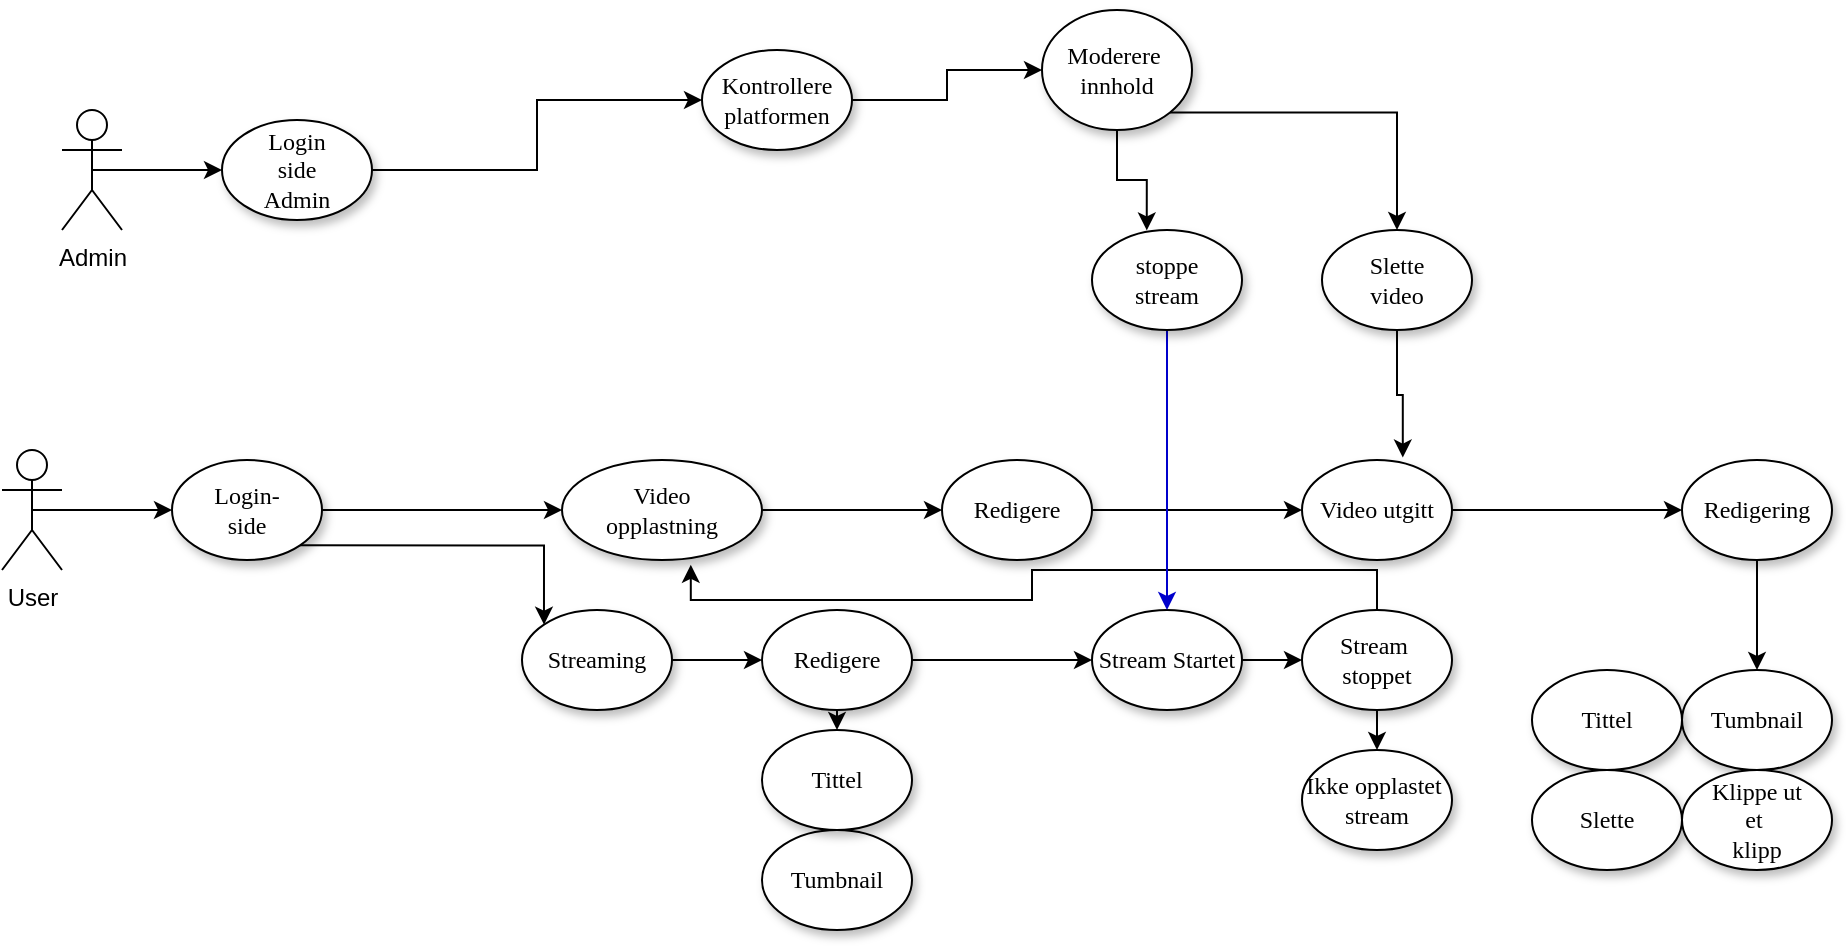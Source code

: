 <mxfile version="12.6.5" type="device"><diagram name="Page-1" id="42789a77-a242-8287-6e28-9cd8cfd52e62"><mxGraphModel dx="1264" dy="592" grid="1" gridSize="10" guides="1" tooltips="1" connect="1" arrows="1" fold="1" page="1" pageScale="1" pageWidth="1100" pageHeight="850" background="#ffffff" math="0" shadow="0"><root><mxCell id="0"/><mxCell id="1" parent="0"/><mxCell id="oRaQoc6olsXT8Yj_0Yd7-37" style="edgeStyle=orthogonalEdgeStyle;rounded=0;orthogonalLoop=1;jettySize=auto;html=1;exitX=1;exitY=0.5;exitDx=0;exitDy=0;entryX=0;entryY=0.5;entryDx=0;entryDy=0;" parent="1" source="1ea317790d2ca983-4" target="oRaQoc6olsXT8Yj_0Yd7-31" edge="1"><mxGeometry relative="1" as="geometry"/></mxCell><mxCell id="1ea317790d2ca983-4" value="&lt;span&gt;Video utgitt&lt;/span&gt;" style="ellipse;whiteSpace=wrap;html=1;rounded=0;shadow=1;comic=0;labelBackgroundColor=none;strokeWidth=1;fontFamily=Verdana;fontSize=12;align=center;" parent="1" vertex="1"><mxGeometry x="660" y="355" width="75" height="50" as="geometry"/></mxCell><mxCell id="oRaQoc6olsXT8Yj_0Yd7-18" style="edgeStyle=orthogonalEdgeStyle;rounded=0;orthogonalLoop=1;jettySize=auto;html=1;exitX=1;exitY=0.5;exitDx=0;exitDy=0;entryX=0;entryY=0.5;entryDx=0;entryDy=0;" parent="1" source="1ea317790d2ca983-5" target="oRaQoc6olsXT8Yj_0Yd7-17" edge="1"><mxGeometry relative="1" as="geometry"/></mxCell><mxCell id="1ea317790d2ca983-5" value="&lt;span&gt;Stream Startet&lt;/span&gt;" style="ellipse;whiteSpace=wrap;html=1;rounded=0;shadow=1;comic=0;labelBackgroundColor=none;strokeWidth=1;fontFamily=Verdana;fontSize=12;align=center;" parent="1" vertex="1"><mxGeometry x="555" y="430" width="75" height="50" as="geometry"/></mxCell><mxCell id="oRaQoc6olsXT8Yj_0Yd7-27" style="edgeStyle=orthogonalEdgeStyle;rounded=0;orthogonalLoop=1;jettySize=auto;html=1;exitX=1;exitY=0.5;exitDx=0;exitDy=0;entryX=0;entryY=0.5;entryDx=0;entryDy=0;" parent="1" source="1ea317790d2ca983-7" target="oRaQoc6olsXT8Yj_0Yd7-20" edge="1"><mxGeometry relative="1" as="geometry"/></mxCell><mxCell id="1ea317790d2ca983-7" value="&lt;span&gt;Video&lt;br&gt;opplastning&lt;br&gt;&lt;/span&gt;" style="ellipse;whiteSpace=wrap;html=1;rounded=0;shadow=1;comic=0;labelBackgroundColor=none;strokeWidth=1;fontFamily=Verdana;fontSize=12;align=center;" parent="1" vertex="1"><mxGeometry x="290" y="355" width="100" height="50" as="geometry"/></mxCell><mxCell id="3DglvJqAZMQ5j4hNas46-4" style="edgeStyle=orthogonalEdgeStyle;rounded=0;orthogonalLoop=1;jettySize=auto;html=1;exitX=1;exitY=0.5;exitDx=0;exitDy=0;entryX=0;entryY=0.5;entryDx=0;entryDy=0;" parent="1" source="1ea317790d2ca983-9" target="3DglvJqAZMQ5j4hNas46-3" edge="1"><mxGeometry relative="1" as="geometry"/></mxCell><mxCell id="1ea317790d2ca983-9" value="Login&lt;br&gt;side&lt;br&gt;Admin" style="ellipse;whiteSpace=wrap;html=1;rounded=0;shadow=1;comic=0;labelBackgroundColor=none;strokeWidth=1;fontFamily=Verdana;fontSize=12;align=center;" parent="1" vertex="1"><mxGeometry x="120" y="185" width="75" height="50" as="geometry"/></mxCell><mxCell id="oRaQoc6olsXT8Yj_0Yd7-9" style="edgeStyle=orthogonalEdgeStyle;rounded=0;orthogonalLoop=1;jettySize=auto;html=1;exitX=1;exitY=0.5;exitDx=0;exitDy=0;entryX=0;entryY=0.5;entryDx=0;entryDy=0;" parent="1" source="1ea317790d2ca983-10" target="1ea317790d2ca983-7" edge="1"><mxGeometry relative="1" as="geometry"/></mxCell><mxCell id="oRaQoc6olsXT8Yj_0Yd7-10" style="edgeStyle=orthogonalEdgeStyle;rounded=0;orthogonalLoop=1;jettySize=auto;html=1;exitX=1;exitY=1;exitDx=0;exitDy=0;entryX=0;entryY=0;entryDx=0;entryDy=0;" parent="1" source="1ea317790d2ca983-10" target="1ea317790d2ca983-11" edge="1"><mxGeometry relative="1" as="geometry"/></mxCell><mxCell id="1ea317790d2ca983-10" value="Login-&lt;br&gt;side" style="ellipse;whiteSpace=wrap;html=1;rounded=0;shadow=1;comic=0;labelBackgroundColor=none;strokeWidth=1;fontFamily=Verdana;fontSize=12;align=center;" parent="1" vertex="1"><mxGeometry x="95" y="355" width="75" height="50" as="geometry"/></mxCell><mxCell id="oRaQoc6olsXT8Yj_0Yd7-15" style="edgeStyle=orthogonalEdgeStyle;rounded=0;orthogonalLoop=1;jettySize=auto;html=1;exitX=1;exitY=0.5;exitDx=0;exitDy=0;entryX=0;entryY=0.5;entryDx=0;entryDy=0;" parent="1" source="1ea317790d2ca983-11" target="oRaQoc6olsXT8Yj_0Yd7-12" edge="1"><mxGeometry relative="1" as="geometry"/></mxCell><mxCell id="1ea317790d2ca983-11" value="Streaming" style="ellipse;whiteSpace=wrap;html=1;rounded=0;shadow=1;comic=0;labelBackgroundColor=none;strokeWidth=1;fontFamily=Verdana;fontSize=12;align=center;" parent="1" vertex="1"><mxGeometry x="270" y="430" width="75" height="50" as="geometry"/></mxCell><mxCell id="oRaQoc6olsXT8Yj_0Yd7-8" style="edgeStyle=orthogonalEdgeStyle;rounded=0;orthogonalLoop=1;jettySize=auto;html=1;exitX=0.5;exitY=0.5;exitDx=0;exitDy=0;exitPerimeter=0;entryX=0;entryY=0.5;entryDx=0;entryDy=0;" parent="1" source="oRaQoc6olsXT8Yj_0Yd7-1" target="1ea317790d2ca983-10" edge="1"><mxGeometry relative="1" as="geometry"/></mxCell><mxCell id="oRaQoc6olsXT8Yj_0Yd7-1" value="User" style="shape=umlActor;verticalLabelPosition=bottom;labelBackgroundColor=#ffffff;verticalAlign=top;html=1;outlineConnect=0;" parent="1" vertex="1"><mxGeometry x="10" y="350" width="30" height="60" as="geometry"/></mxCell><mxCell id="oRaQoc6olsXT8Yj_0Yd7-7" style="edgeStyle=orthogonalEdgeStyle;rounded=0;orthogonalLoop=1;jettySize=auto;html=1;exitX=0.5;exitY=0.5;exitDx=0;exitDy=0;exitPerimeter=0;entryX=0;entryY=0.5;entryDx=0;entryDy=0;" parent="1" source="oRaQoc6olsXT8Yj_0Yd7-5" target="1ea317790d2ca983-9" edge="1"><mxGeometry relative="1" as="geometry"/></mxCell><mxCell id="oRaQoc6olsXT8Yj_0Yd7-5" value="Admin" style="shape=umlActor;verticalLabelPosition=bottom;labelBackgroundColor=#ffffff;verticalAlign=top;html=1;outlineConnect=0;" parent="1" vertex="1"><mxGeometry x="40" y="180" width="30" height="60" as="geometry"/></mxCell><mxCell id="oRaQoc6olsXT8Yj_0Yd7-16" style="edgeStyle=orthogonalEdgeStyle;rounded=0;orthogonalLoop=1;jettySize=auto;html=1;exitX=1;exitY=0.5;exitDx=0;exitDy=0;entryX=0;entryY=0.5;entryDx=0;entryDy=0;" parent="1" source="oRaQoc6olsXT8Yj_0Yd7-12" target="1ea317790d2ca983-5" edge="1"><mxGeometry relative="1" as="geometry"/></mxCell><mxCell id="oRaQoc6olsXT8Yj_0Yd7-25" style="edgeStyle=orthogonalEdgeStyle;rounded=0;orthogonalLoop=1;jettySize=auto;html=1;exitX=0;exitY=1;exitDx=0;exitDy=0;entryX=0.5;entryY=0;entryDx=0;entryDy=0;" parent="1" source="oRaQoc6olsXT8Yj_0Yd7-12" target="oRaQoc6olsXT8Yj_0Yd7-14" edge="1"><mxGeometry relative="1" as="geometry"/></mxCell><mxCell id="oRaQoc6olsXT8Yj_0Yd7-12" value="Redigere" style="ellipse;whiteSpace=wrap;html=1;rounded=0;shadow=1;comic=0;labelBackgroundColor=none;strokeWidth=1;fontFamily=Verdana;fontSize=12;align=center;" parent="1" vertex="1"><mxGeometry x="390" y="430" width="75" height="50" as="geometry"/></mxCell><mxCell id="oRaQoc6olsXT8Yj_0Yd7-13" value="Tumbnail" style="ellipse;whiteSpace=wrap;html=1;rounded=0;shadow=1;comic=0;labelBackgroundColor=none;strokeWidth=1;fontFamily=Verdana;fontSize=12;align=center;" parent="1" vertex="1"><mxGeometry x="390" y="540" width="75" height="50" as="geometry"/></mxCell><mxCell id="oRaQoc6olsXT8Yj_0Yd7-14" value="Tittel" style="ellipse;whiteSpace=wrap;html=1;rounded=0;shadow=1;comic=0;labelBackgroundColor=none;strokeWidth=1;fontFamily=Verdana;fontSize=12;align=center;" parent="1" vertex="1"><mxGeometry x="390" y="490" width="75" height="50" as="geometry"/></mxCell><mxCell id="oRaQoc6olsXT8Yj_0Yd7-43" style="edgeStyle=orthogonalEdgeStyle;rounded=0;orthogonalLoop=1;jettySize=auto;html=1;exitX=0.5;exitY=1;exitDx=0;exitDy=0;entryX=0.5;entryY=0;entryDx=0;entryDy=0;" parent="1" source="oRaQoc6olsXT8Yj_0Yd7-17" target="oRaQoc6olsXT8Yj_0Yd7-42" edge="1"><mxGeometry relative="1" as="geometry"/></mxCell><mxCell id="3DglvJqAZMQ5j4hNas46-1" style="edgeStyle=orthogonalEdgeStyle;rounded=0;orthogonalLoop=1;jettySize=auto;html=1;exitX=0.5;exitY=0;exitDx=0;exitDy=0;entryX=0.644;entryY=1.048;entryDx=0;entryDy=0;entryPerimeter=0;" parent="1" source="oRaQoc6olsXT8Yj_0Yd7-17" target="1ea317790d2ca983-7" edge="1"><mxGeometry relative="1" as="geometry"/></mxCell><mxCell id="oRaQoc6olsXT8Yj_0Yd7-17" value="&lt;span&gt;Stream&amp;nbsp;&lt;br&gt;stoppet&lt;br&gt;&lt;/span&gt;" style="ellipse;whiteSpace=wrap;html=1;rounded=0;shadow=1;comic=0;labelBackgroundColor=none;strokeWidth=1;fontFamily=Verdana;fontSize=12;align=center;" parent="1" vertex="1"><mxGeometry x="660" y="430" width="75" height="50" as="geometry"/></mxCell><mxCell id="oRaQoc6olsXT8Yj_0Yd7-29" style="edgeStyle=orthogonalEdgeStyle;rounded=0;orthogonalLoop=1;jettySize=auto;html=1;exitX=1;exitY=0.5;exitDx=0;exitDy=0;entryX=0;entryY=0.5;entryDx=0;entryDy=0;" parent="1" source="oRaQoc6olsXT8Yj_0Yd7-20" target="1ea317790d2ca983-4" edge="1"><mxGeometry relative="1" as="geometry"/></mxCell><mxCell id="oRaQoc6olsXT8Yj_0Yd7-20" value="Redigere" style="ellipse;whiteSpace=wrap;html=1;rounded=0;shadow=1;comic=0;labelBackgroundColor=none;strokeWidth=1;fontFamily=Verdana;fontSize=12;align=center;" parent="1" vertex="1"><mxGeometry x="480" y="355" width="75" height="50" as="geometry"/></mxCell><mxCell id="oRaQoc6olsXT8Yj_0Yd7-33" value="" style="edgeStyle=orthogonalEdgeStyle;rounded=0;orthogonalLoop=1;jettySize=auto;html=1;" parent="1" source="oRaQoc6olsXT8Yj_0Yd7-31" target="oRaQoc6olsXT8Yj_0Yd7-32" edge="1"><mxGeometry relative="1" as="geometry"/></mxCell><mxCell id="oRaQoc6olsXT8Yj_0Yd7-31" value="Redigering" style="ellipse;whiteSpace=wrap;html=1;rounded=0;shadow=1;comic=0;labelBackgroundColor=none;strokeWidth=1;fontFamily=Verdana;fontSize=12;align=center;" parent="1" vertex="1"><mxGeometry x="850" y="355" width="75" height="50" as="geometry"/></mxCell><mxCell id="oRaQoc6olsXT8Yj_0Yd7-32" value="Tumbnail" style="ellipse;whiteSpace=wrap;html=1;rounded=0;shadow=1;comic=0;labelBackgroundColor=none;strokeWidth=1;fontFamily=Verdana;fontSize=12;align=center;" parent="1" vertex="1"><mxGeometry x="850" y="460" width="75" height="50" as="geometry"/></mxCell><mxCell id="oRaQoc6olsXT8Yj_0Yd7-34" value="Tittel" style="ellipse;whiteSpace=wrap;html=1;rounded=0;shadow=1;comic=0;labelBackgroundColor=none;strokeWidth=1;fontFamily=Verdana;fontSize=12;align=center;" parent="1" vertex="1"><mxGeometry x="775" y="460" width="75" height="50" as="geometry"/></mxCell><mxCell id="oRaQoc6olsXT8Yj_0Yd7-35" value="Slette" style="ellipse;whiteSpace=wrap;html=1;rounded=0;shadow=1;comic=0;labelBackgroundColor=none;strokeWidth=1;fontFamily=Verdana;fontSize=12;align=center;" parent="1" vertex="1"><mxGeometry x="775" y="510" width="75" height="50" as="geometry"/></mxCell><mxCell id="oRaQoc6olsXT8Yj_0Yd7-36" value="Klippe ut&lt;br&gt;et&amp;nbsp;&lt;br&gt;klipp" style="ellipse;whiteSpace=wrap;html=1;rounded=0;shadow=1;comic=0;labelBackgroundColor=none;strokeWidth=1;fontFamily=Verdana;fontSize=12;align=center;" parent="1" vertex="1"><mxGeometry x="850" y="510" width="75" height="50" as="geometry"/></mxCell><mxCell id="oRaQoc6olsXT8Yj_0Yd7-42" value="&lt;span&gt;Ikke opplastet&amp;nbsp;&lt;br&gt;stream&lt;br&gt;&lt;/span&gt;" style="ellipse;whiteSpace=wrap;html=1;rounded=0;shadow=1;comic=0;labelBackgroundColor=none;strokeWidth=1;fontFamily=Verdana;fontSize=12;align=center;" parent="1" vertex="1"><mxGeometry x="660" y="500" width="75" height="50" as="geometry"/></mxCell><mxCell id="oRaQoc6olsXT8Yj_0Yd7-47" style="edgeStyle=orthogonalEdgeStyle;rounded=0;orthogonalLoop=1;jettySize=auto;html=1;exitX=0.5;exitY=1;exitDx=0;exitDy=0;entryX=0.672;entryY=-0.024;entryDx=0;entryDy=0;entryPerimeter=0;" parent="1" source="oRaQoc6olsXT8Yj_0Yd7-46" target="1ea317790d2ca983-4" edge="1"><mxGeometry relative="1" as="geometry"/></mxCell><mxCell id="oRaQoc6olsXT8Yj_0Yd7-46" value="Slette&lt;br&gt;video" style="ellipse;whiteSpace=wrap;html=1;rounded=0;shadow=1;comic=0;labelBackgroundColor=none;strokeWidth=1;fontFamily=Verdana;fontSize=12;align=center;" parent="1" vertex="1"><mxGeometry x="670" y="240" width="75" height="50" as="geometry"/></mxCell><mxCell id="oRaQoc6olsXT8Yj_0Yd7-51" style="edgeStyle=orthogonalEdgeStyle;rounded=0;orthogonalLoop=1;jettySize=auto;html=1;exitX=0.5;exitY=1;exitDx=0;exitDy=0;entryX=0.5;entryY=0;entryDx=0;entryDy=0;strokeColor=#0000CC;" parent="1" source="oRaQoc6olsXT8Yj_0Yd7-48" target="1ea317790d2ca983-5" edge="1"><mxGeometry relative="1" as="geometry"/></mxCell><mxCell id="oRaQoc6olsXT8Yj_0Yd7-48" value="stoppe&lt;br&gt;stream" style="ellipse;whiteSpace=wrap;html=1;rounded=0;shadow=1;comic=0;labelBackgroundColor=none;strokeWidth=1;fontFamily=Verdana;fontSize=12;align=center;" parent="1" vertex="1"><mxGeometry x="555" y="240" width="75" height="50" as="geometry"/></mxCell><mxCell id="MUHPT8E-Q7Zuaungcxv4-4" style="edgeStyle=orthogonalEdgeStyle;rounded=0;orthogonalLoop=1;jettySize=auto;html=1;exitX=1;exitY=0.5;exitDx=0;exitDy=0;" edge="1" parent="1" source="3DglvJqAZMQ5j4hNas46-3" target="MUHPT8E-Q7Zuaungcxv4-1"><mxGeometry relative="1" as="geometry"/></mxCell><mxCell id="3DglvJqAZMQ5j4hNas46-3" value="Kontrollere&lt;br&gt;platformen" style="ellipse;whiteSpace=wrap;html=1;rounded=0;shadow=1;comic=0;labelBackgroundColor=none;strokeWidth=1;fontFamily=Verdana;fontSize=12;align=center;" parent="1" vertex="1"><mxGeometry x="360" y="150" width="75" height="50" as="geometry"/></mxCell><mxCell id="MUHPT8E-Q7Zuaungcxv4-2" style="edgeStyle=orthogonalEdgeStyle;rounded=0;orthogonalLoop=1;jettySize=auto;html=1;exitX=0.5;exitY=1;exitDx=0;exitDy=0;entryX=0.365;entryY=0.004;entryDx=0;entryDy=0;entryPerimeter=0;" edge="1" parent="1" source="MUHPT8E-Q7Zuaungcxv4-1" target="oRaQoc6olsXT8Yj_0Yd7-48"><mxGeometry relative="1" as="geometry"/></mxCell><mxCell id="MUHPT8E-Q7Zuaungcxv4-3" style="edgeStyle=orthogonalEdgeStyle;rounded=0;orthogonalLoop=1;jettySize=auto;html=1;exitX=1;exitY=1;exitDx=0;exitDy=0;entryX=0.5;entryY=0;entryDx=0;entryDy=0;" edge="1" parent="1" source="MUHPT8E-Q7Zuaungcxv4-1" target="oRaQoc6olsXT8Yj_0Yd7-46"><mxGeometry relative="1" as="geometry"/></mxCell><mxCell id="MUHPT8E-Q7Zuaungcxv4-1" value="Moderere&amp;nbsp;&lt;br&gt;innhold" style="ellipse;whiteSpace=wrap;html=1;rounded=0;shadow=1;comic=0;labelBackgroundColor=none;strokeWidth=1;fontFamily=Verdana;fontSize=12;align=center;" vertex="1" parent="1"><mxGeometry x="530" y="130" width="75" height="60" as="geometry"/></mxCell></root></mxGraphModel></diagram></mxfile>
